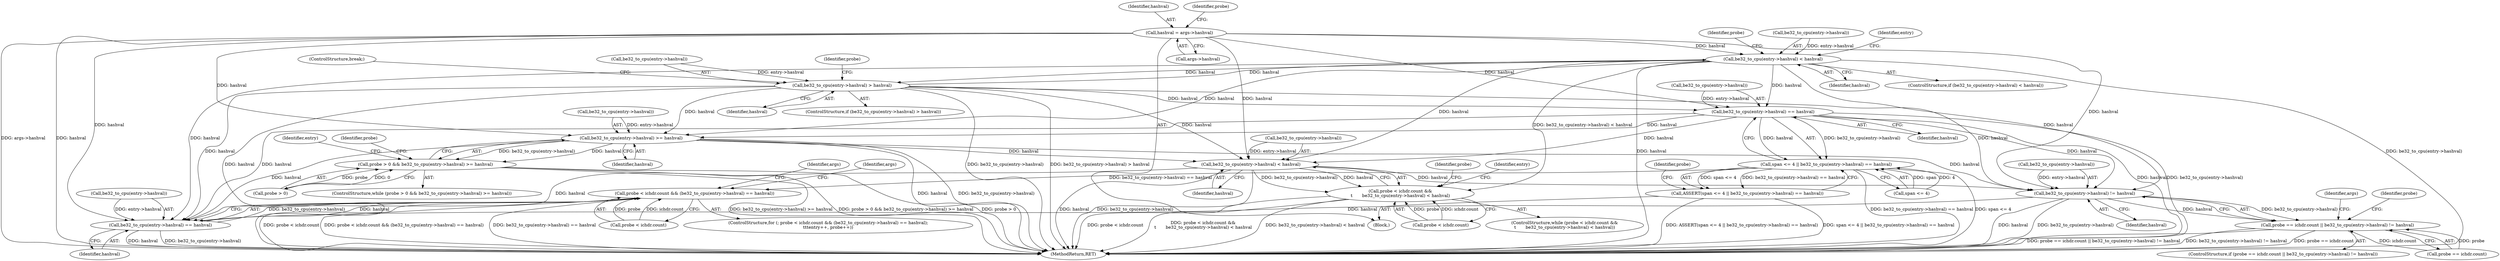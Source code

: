 digraph "0_linux_8275cdd0e7ac550dcce2b3ef6d2fb3b808c1ae59_6@pointer" {
"1000146" [label="(Call,hashval = args->hashval)"];
"1000181" [label="(Call,be32_to_cpu(entry->hashval) < hashval)"];
"1000192" [label="(Call,be32_to_cpu(entry->hashval) > hashval)"];
"1000223" [label="(Call,be32_to_cpu(entry->hashval) == hashval)"];
"1000219" [label="(Call,span <= 4 || be32_to_cpu(entry->hashval) == hashval)"];
"1000218" [label="(Call,ASSERT(span <= 4 || be32_to_cpu(entry->hashval) == hashval))"];
"1000286" [label="(Call,probe < ichdr.count && (be32_to_cpu(entry->hashval) == hashval))"];
"1000234" [label="(Call,be32_to_cpu(entry->hashval) >= hashval)"];
"1000230" [label="(Call,probe > 0 && be32_to_cpu(entry->hashval) >= hashval)"];
"1000252" [label="(Call,be32_to_cpu(entry->hashval) < hashval)"];
"1000246" [label="(Call,probe < ichdr.count &&\n\t       be32_to_cpu(entry->hashval) < hashval)"];
"1000270" [label="(Call,be32_to_cpu(entry->hashval) != hashval)"];
"1000264" [label="(Call,probe == ichdr.count || be32_to_cpu(entry->hashval) != hashval)"];
"1000292" [label="(Call,be32_to_cpu(entry->hashval) == hashval)"];
"1000246" [label="(Call,probe < ichdr.count &&\n\t       be32_to_cpu(entry->hashval) < hashval)"];
"1000224" [label="(Call,be32_to_cpu(entry->hashval))"];
"1000219" [label="(Call,span <= 4 || be32_to_cpu(entry->hashval) == hashval)"];
"1000263" [label="(ControlStructure,if (probe == ichdr.count || be32_to_cpu(entry->hashval) != hashval))"];
"1000197" [label="(Identifier,hashval)"];
"1000288" [label="(Identifier,probe)"];
"1000146" [label="(Call,hashval = args->hashval)"];
"1000191" [label="(ControlStructure,if (be32_to_cpu(entry->hashval) > hashval))"];
"1000245" [label="(ControlStructure,while (probe < ichdr.count &&\n\t       be32_to_cpu(entry->hashval) < hashval))"];
"1000265" [label="(Call,probe == ichdr.count)"];
"1000257" [label="(Identifier,hashval)"];
"1000279" [label="(Identifier,args)"];
"1000108" [label="(Block,)"];
"1000199" [label="(Identifier,probe)"];
"1000232" [label="(Identifier,probe)"];
"1000266" [label="(Identifier,probe)"];
"1000271" [label="(Call,be32_to_cpu(entry->hashval))"];
"1000286" [label="(Call,probe < ichdr.count && (be32_to_cpu(entry->hashval) == hashval))"];
"1000247" [label="(Call,probe < ichdr.count)"];
"1000297" [label="(Identifier,hashval)"];
"1000148" [label="(Call,args->hashval)"];
"1000192" [label="(Call,be32_to_cpu(entry->hashval) > hashval)"];
"1000229" [label="(ControlStructure,while (probe > 0 && be32_to_cpu(entry->hashval) >= hashval))"];
"1000450" [label="(Identifier,args)"];
"1000292" [label="(Call,be32_to_cpu(entry->hashval) == hashval)"];
"1000275" [label="(Identifier,hashval)"];
"1000188" [label="(Identifier,probe)"];
"1000181" [label="(Call,be32_to_cpu(entry->hashval) < hashval)"];
"1000456" [label="(MethodReturn,RET)"];
"1000242" [label="(Identifier,entry)"];
"1000264" [label="(Call,probe == ichdr.count || be32_to_cpu(entry->hashval) != hashval)"];
"1000293" [label="(Call,be32_to_cpu(entry->hashval))"];
"1000239" [label="(Identifier,hashval)"];
"1000230" [label="(Call,probe > 0 && be32_to_cpu(entry->hashval) >= hashval)"];
"1000270" [label="(Call,be32_to_cpu(entry->hashval) != hashval)"];
"1000260" [label="(Identifier,entry)"];
"1000182" [label="(Call,be32_to_cpu(entry->hashval))"];
"1000195" [label="(Identifier,entry)"];
"1000186" [label="(Identifier,hashval)"];
"1000220" [label="(Call,span <= 4)"];
"1000308" [label="(Identifier,args)"];
"1000147" [label="(Identifier,hashval)"];
"1000218" [label="(Call,ASSERT(span <= 4 || be32_to_cpu(entry->hashval) == hashval))"];
"1000287" [label="(Call,probe < ichdr.count)"];
"1000180" [label="(ControlStructure,if (be32_to_cpu(entry->hashval) < hashval))"];
"1000223" [label="(Call,be32_to_cpu(entry->hashval) == hashval)"];
"1000193" [label="(Call,be32_to_cpu(entry->hashval))"];
"1000285" [label="(ControlStructure,for (; probe < ichdr.count && (be32_to_cpu(entry->hashval) == hashval);\n\t\t\tentry++, probe++))"];
"1000152" [label="(Identifier,probe)"];
"1000252" [label="(Call,be32_to_cpu(entry->hashval) < hashval)"];
"1000253" [label="(Call,be32_to_cpu(entry->hashval))"];
"1000235" [label="(Call,be32_to_cpu(entry->hashval))"];
"1000228" [label="(Identifier,hashval)"];
"1000231" [label="(Call,probe > 0)"];
"1000234" [label="(Call,be32_to_cpu(entry->hashval) >= hashval)"];
"1000202" [label="(ControlStructure,break;)"];
"1000248" [label="(Identifier,probe)"];
"1000146" -> "1000108"  [label="AST: "];
"1000146" -> "1000148"  [label="CFG: "];
"1000147" -> "1000146"  [label="AST: "];
"1000148" -> "1000146"  [label="AST: "];
"1000152" -> "1000146"  [label="CFG: "];
"1000146" -> "1000456"  [label="DDG: args->hashval"];
"1000146" -> "1000456"  [label="DDG: hashval"];
"1000146" -> "1000181"  [label="DDG: hashval"];
"1000146" -> "1000223"  [label="DDG: hashval"];
"1000146" -> "1000234"  [label="DDG: hashval"];
"1000146" -> "1000252"  [label="DDG: hashval"];
"1000146" -> "1000270"  [label="DDG: hashval"];
"1000146" -> "1000292"  [label="DDG: hashval"];
"1000181" -> "1000180"  [label="AST: "];
"1000181" -> "1000186"  [label="CFG: "];
"1000182" -> "1000181"  [label="AST: "];
"1000186" -> "1000181"  [label="AST: "];
"1000188" -> "1000181"  [label="CFG: "];
"1000195" -> "1000181"  [label="CFG: "];
"1000181" -> "1000456"  [label="DDG: be32_to_cpu(entry->hashval)"];
"1000181" -> "1000456"  [label="DDG: hashval"];
"1000182" -> "1000181"  [label="DDG: entry->hashval"];
"1000192" -> "1000181"  [label="DDG: hashval"];
"1000181" -> "1000192"  [label="DDG: hashval"];
"1000181" -> "1000223"  [label="DDG: hashval"];
"1000181" -> "1000234"  [label="DDG: hashval"];
"1000181" -> "1000246"  [label="DDG: be32_to_cpu(entry->hashval) < hashval"];
"1000181" -> "1000252"  [label="DDG: hashval"];
"1000181" -> "1000270"  [label="DDG: hashval"];
"1000181" -> "1000292"  [label="DDG: hashval"];
"1000192" -> "1000191"  [label="AST: "];
"1000192" -> "1000197"  [label="CFG: "];
"1000193" -> "1000192"  [label="AST: "];
"1000197" -> "1000192"  [label="AST: "];
"1000199" -> "1000192"  [label="CFG: "];
"1000202" -> "1000192"  [label="CFG: "];
"1000192" -> "1000456"  [label="DDG: hashval"];
"1000192" -> "1000456"  [label="DDG: be32_to_cpu(entry->hashval)"];
"1000192" -> "1000456"  [label="DDG: be32_to_cpu(entry->hashval) > hashval"];
"1000193" -> "1000192"  [label="DDG: entry->hashval"];
"1000192" -> "1000223"  [label="DDG: hashval"];
"1000192" -> "1000234"  [label="DDG: hashval"];
"1000192" -> "1000252"  [label="DDG: hashval"];
"1000192" -> "1000270"  [label="DDG: hashval"];
"1000192" -> "1000292"  [label="DDG: hashval"];
"1000223" -> "1000219"  [label="AST: "];
"1000223" -> "1000228"  [label="CFG: "];
"1000224" -> "1000223"  [label="AST: "];
"1000228" -> "1000223"  [label="AST: "];
"1000219" -> "1000223"  [label="CFG: "];
"1000223" -> "1000456"  [label="DDG: hashval"];
"1000223" -> "1000456"  [label="DDG: be32_to_cpu(entry->hashval)"];
"1000223" -> "1000219"  [label="DDG: be32_to_cpu(entry->hashval)"];
"1000223" -> "1000219"  [label="DDG: hashval"];
"1000224" -> "1000223"  [label="DDG: entry->hashval"];
"1000223" -> "1000234"  [label="DDG: hashval"];
"1000223" -> "1000252"  [label="DDG: hashval"];
"1000223" -> "1000270"  [label="DDG: hashval"];
"1000223" -> "1000292"  [label="DDG: hashval"];
"1000219" -> "1000218"  [label="AST: "];
"1000219" -> "1000220"  [label="CFG: "];
"1000220" -> "1000219"  [label="AST: "];
"1000218" -> "1000219"  [label="CFG: "];
"1000219" -> "1000456"  [label="DDG: be32_to_cpu(entry->hashval) == hashval"];
"1000219" -> "1000456"  [label="DDG: span <= 4"];
"1000219" -> "1000218"  [label="DDG: span <= 4"];
"1000219" -> "1000218"  [label="DDG: be32_to_cpu(entry->hashval) == hashval"];
"1000220" -> "1000219"  [label="DDG: span"];
"1000220" -> "1000219"  [label="DDG: 4"];
"1000219" -> "1000286"  [label="DDG: be32_to_cpu(entry->hashval) == hashval"];
"1000218" -> "1000108"  [label="AST: "];
"1000232" -> "1000218"  [label="CFG: "];
"1000218" -> "1000456"  [label="DDG: span <= 4 || be32_to_cpu(entry->hashval) == hashval"];
"1000218" -> "1000456"  [label="DDG: ASSERT(span <= 4 || be32_to_cpu(entry->hashval) == hashval)"];
"1000286" -> "1000285"  [label="AST: "];
"1000286" -> "1000287"  [label="CFG: "];
"1000286" -> "1000292"  [label="CFG: "];
"1000287" -> "1000286"  [label="AST: "];
"1000292" -> "1000286"  [label="AST: "];
"1000308" -> "1000286"  [label="CFG: "];
"1000450" -> "1000286"  [label="CFG: "];
"1000286" -> "1000456"  [label="DDG: probe < ichdr.count && (be32_to_cpu(entry->hashval) == hashval)"];
"1000286" -> "1000456"  [label="DDG: be32_to_cpu(entry->hashval) == hashval"];
"1000286" -> "1000456"  [label="DDG: probe < ichdr.count"];
"1000287" -> "1000286"  [label="DDG: probe"];
"1000287" -> "1000286"  [label="DDG: ichdr.count"];
"1000292" -> "1000286"  [label="DDG: be32_to_cpu(entry->hashval)"];
"1000292" -> "1000286"  [label="DDG: hashval"];
"1000234" -> "1000230"  [label="AST: "];
"1000234" -> "1000239"  [label="CFG: "];
"1000235" -> "1000234"  [label="AST: "];
"1000239" -> "1000234"  [label="AST: "];
"1000230" -> "1000234"  [label="CFG: "];
"1000234" -> "1000456"  [label="DDG: hashval"];
"1000234" -> "1000456"  [label="DDG: be32_to_cpu(entry->hashval)"];
"1000234" -> "1000230"  [label="DDG: be32_to_cpu(entry->hashval)"];
"1000234" -> "1000230"  [label="DDG: hashval"];
"1000235" -> "1000234"  [label="DDG: entry->hashval"];
"1000234" -> "1000252"  [label="DDG: hashval"];
"1000234" -> "1000270"  [label="DDG: hashval"];
"1000234" -> "1000292"  [label="DDG: hashval"];
"1000230" -> "1000229"  [label="AST: "];
"1000230" -> "1000231"  [label="CFG: "];
"1000231" -> "1000230"  [label="AST: "];
"1000242" -> "1000230"  [label="CFG: "];
"1000248" -> "1000230"  [label="CFG: "];
"1000230" -> "1000456"  [label="DDG: probe > 0"];
"1000230" -> "1000456"  [label="DDG: be32_to_cpu(entry->hashval) >= hashval"];
"1000230" -> "1000456"  [label="DDG: probe > 0 && be32_to_cpu(entry->hashval) >= hashval"];
"1000231" -> "1000230"  [label="DDG: probe"];
"1000231" -> "1000230"  [label="DDG: 0"];
"1000252" -> "1000246"  [label="AST: "];
"1000252" -> "1000257"  [label="CFG: "];
"1000253" -> "1000252"  [label="AST: "];
"1000257" -> "1000252"  [label="AST: "];
"1000246" -> "1000252"  [label="CFG: "];
"1000252" -> "1000456"  [label="DDG: be32_to_cpu(entry->hashval)"];
"1000252" -> "1000456"  [label="DDG: hashval"];
"1000252" -> "1000246"  [label="DDG: be32_to_cpu(entry->hashval)"];
"1000252" -> "1000246"  [label="DDG: hashval"];
"1000253" -> "1000252"  [label="DDG: entry->hashval"];
"1000252" -> "1000270"  [label="DDG: hashval"];
"1000252" -> "1000292"  [label="DDG: hashval"];
"1000246" -> "1000245"  [label="AST: "];
"1000246" -> "1000247"  [label="CFG: "];
"1000247" -> "1000246"  [label="AST: "];
"1000260" -> "1000246"  [label="CFG: "];
"1000266" -> "1000246"  [label="CFG: "];
"1000246" -> "1000456"  [label="DDG: be32_to_cpu(entry->hashval) < hashval"];
"1000246" -> "1000456"  [label="DDG: probe < ichdr.count &&\n\t       be32_to_cpu(entry->hashval) < hashval"];
"1000246" -> "1000456"  [label="DDG: probe < ichdr.count"];
"1000247" -> "1000246"  [label="DDG: probe"];
"1000247" -> "1000246"  [label="DDG: ichdr.count"];
"1000270" -> "1000264"  [label="AST: "];
"1000270" -> "1000275"  [label="CFG: "];
"1000271" -> "1000270"  [label="AST: "];
"1000275" -> "1000270"  [label="AST: "];
"1000264" -> "1000270"  [label="CFG: "];
"1000270" -> "1000456"  [label="DDG: hashval"];
"1000270" -> "1000456"  [label="DDG: be32_to_cpu(entry->hashval)"];
"1000270" -> "1000264"  [label="DDG: be32_to_cpu(entry->hashval)"];
"1000270" -> "1000264"  [label="DDG: hashval"];
"1000271" -> "1000270"  [label="DDG: entry->hashval"];
"1000270" -> "1000292"  [label="DDG: hashval"];
"1000264" -> "1000263"  [label="AST: "];
"1000264" -> "1000265"  [label="CFG: "];
"1000265" -> "1000264"  [label="AST: "];
"1000279" -> "1000264"  [label="CFG: "];
"1000288" -> "1000264"  [label="CFG: "];
"1000264" -> "1000456"  [label="DDG: probe == ichdr.count"];
"1000264" -> "1000456"  [label="DDG: probe == ichdr.count || be32_to_cpu(entry->hashval) != hashval"];
"1000264" -> "1000456"  [label="DDG: be32_to_cpu(entry->hashval) != hashval"];
"1000265" -> "1000264"  [label="DDG: probe"];
"1000265" -> "1000264"  [label="DDG: ichdr.count"];
"1000292" -> "1000297"  [label="CFG: "];
"1000293" -> "1000292"  [label="AST: "];
"1000297" -> "1000292"  [label="AST: "];
"1000292" -> "1000456"  [label="DDG: hashval"];
"1000292" -> "1000456"  [label="DDG: be32_to_cpu(entry->hashval)"];
"1000293" -> "1000292"  [label="DDG: entry->hashval"];
}

